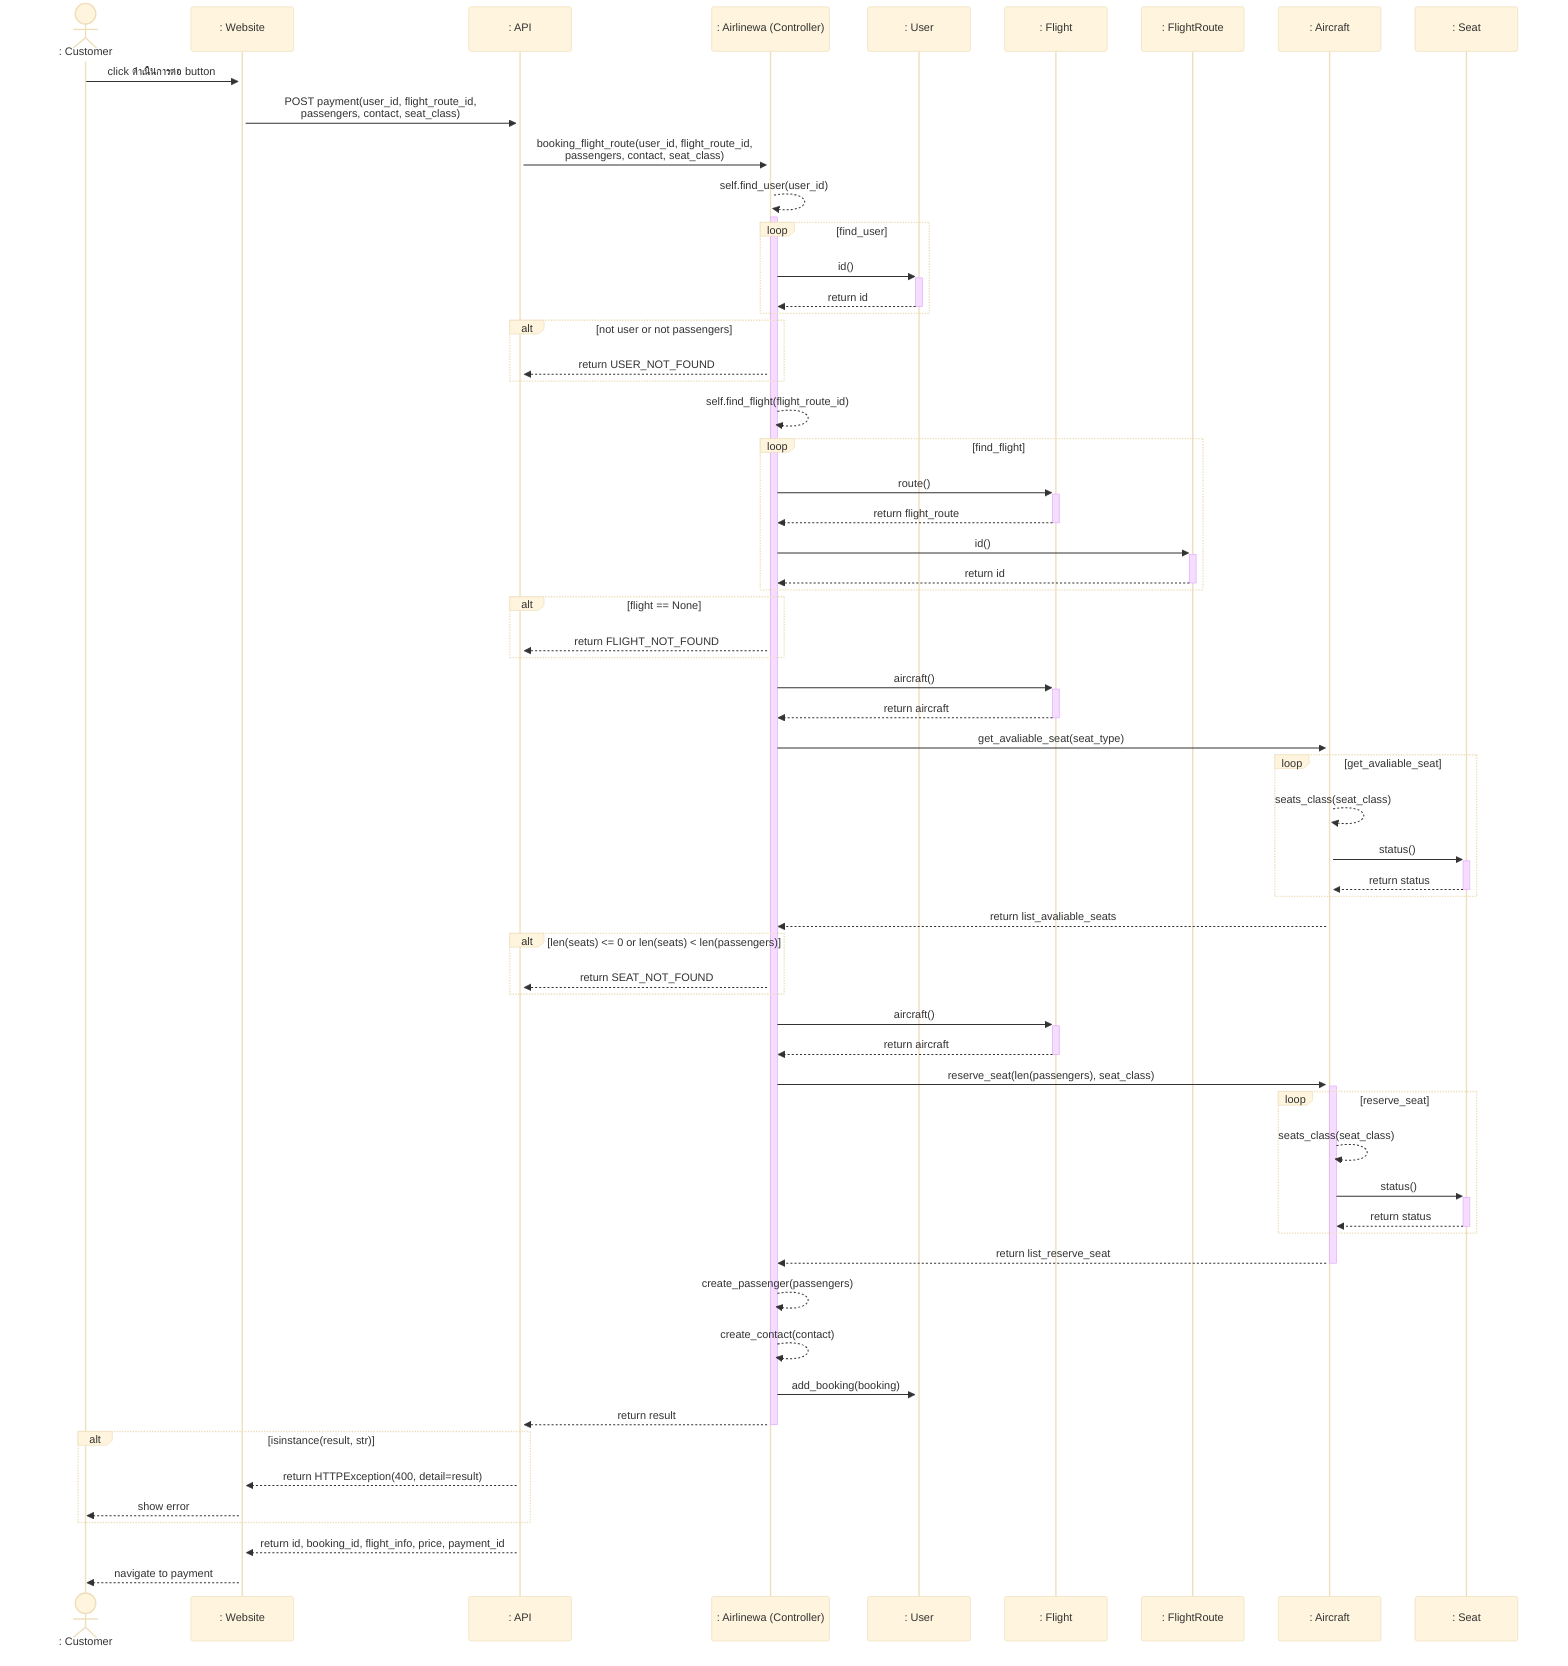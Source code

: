 ---
config:
  theme: base
---
sequenceDiagram
    actor customer as : Customer
    participant ui as : Website
    participant api as : API
    participant airlinewa as : Airlinewa (Controller)
    participant user as : User

    participant flight as : Flight
    participant route as : FlightRoute
    participant air as : Aircraft
    participant seat as : Seat

    customer ->>+ ui: click ดำเนินการต่อ button
    ui ->>+ api: POST payment(user_id, flight_route_id,<br>passengers, contact, seat_class)
    api ->>+ airlinewa: booking_flight_route(user_id, flight_route_id,<br>passengers, contact, seat_class)
    
    airlinewa -->>+ airlinewa: self.find_user(user_id)
    loop find_user
        airlinewa ->>+ user: id()
        user -->>- airlinewa: return id
    end
    alt not user or not passengers
        airlinewa -->> api: return USER_NOT_FOUND
    end

    airlinewa -->> airlinewa: self.find_flight(flight_route_id)
    loop find_flight
        airlinewa ->>+ flight: route()
        flight -->>- airlinewa: return flight_route 
        airlinewa ->>+ route: id()
        route -->>- airlinewa: return id
    end

    alt flight == None
        airlinewa -->> api: return FLIGHT_NOT_FOUND
    end

    airlinewa ->>+ flight: aircraft()
    flight -->>- airlinewa: return aircraft
    airlinewa ->>+ air: get_avaliable_seat(seat_type)
    loop get_avaliable_seat
        air -->> air: seats_class(seat_class)
        air ->>+ seat: status()
        seat -->>- air: return status
    end
    air -->> airlinewa: return list_avaliable_seats

    alt len(seats) <= 0 or len(seats) < len(passengers)
        airlinewa -->> api: return SEAT_NOT_FOUND
    end

    airlinewa ->>+ flight: aircraft()
    flight -->>- airlinewa: return aircraft
    airlinewa ->>+ air: reserve_seat(len(passengers), seat_class)

    loop reserve_seat
        air -->> air: seats_class(seat_class)
        air ->>+ seat: status()
        seat -->>- air: return status
    end

    air -->>- airlinewa: return list_reserve_seat

    airlinewa -->> airlinewa: create_passenger(passengers)
    airlinewa -->> airlinewa: create_contact(contact)

    airlinewa ->>+ user: add_booking(booking)
    airlinewa -->>- api : return result
    
    alt isinstance(result, str)
        api -->> ui: return HTTPException(400, detail=result)
        ui -->> customer: show error
    end

    api -->> ui: return id, booking_id, flight_info, price, payment_id
    ui -->> customer: navigate to payment
